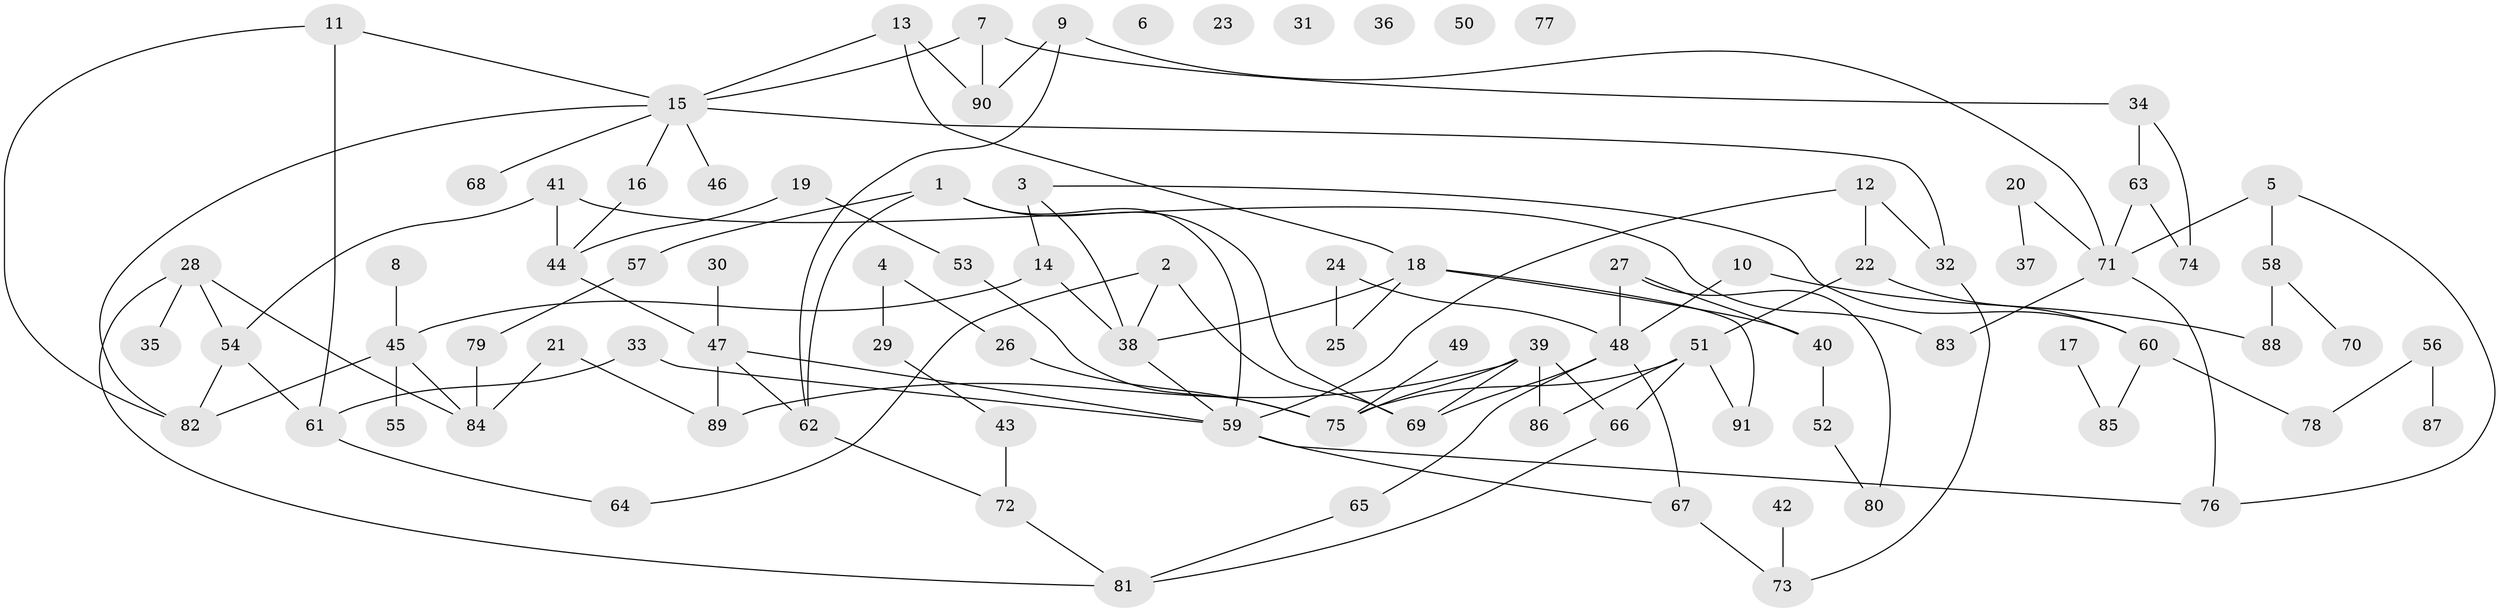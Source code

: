 // Generated by graph-tools (version 1.1) at 2025/25/03/09/25 03:25:15]
// undirected, 91 vertices, 122 edges
graph export_dot {
graph [start="1"]
  node [color=gray90,style=filled];
  1;
  2;
  3;
  4;
  5;
  6;
  7;
  8;
  9;
  10;
  11;
  12;
  13;
  14;
  15;
  16;
  17;
  18;
  19;
  20;
  21;
  22;
  23;
  24;
  25;
  26;
  27;
  28;
  29;
  30;
  31;
  32;
  33;
  34;
  35;
  36;
  37;
  38;
  39;
  40;
  41;
  42;
  43;
  44;
  45;
  46;
  47;
  48;
  49;
  50;
  51;
  52;
  53;
  54;
  55;
  56;
  57;
  58;
  59;
  60;
  61;
  62;
  63;
  64;
  65;
  66;
  67;
  68;
  69;
  70;
  71;
  72;
  73;
  74;
  75;
  76;
  77;
  78;
  79;
  80;
  81;
  82;
  83;
  84;
  85;
  86;
  87;
  88;
  89;
  90;
  91;
  1 -- 57;
  1 -- 59;
  1 -- 62;
  1 -- 69;
  2 -- 38;
  2 -- 64;
  2 -- 69;
  3 -- 14;
  3 -- 38;
  3 -- 60;
  4 -- 26;
  4 -- 29;
  5 -- 58;
  5 -- 71;
  5 -- 76;
  7 -- 15;
  7 -- 34;
  7 -- 90;
  8 -- 45;
  9 -- 62;
  9 -- 71;
  9 -- 90;
  10 -- 48;
  10 -- 88;
  11 -- 15;
  11 -- 61;
  11 -- 82;
  12 -- 22;
  12 -- 32;
  12 -- 59;
  13 -- 15;
  13 -- 18;
  13 -- 90;
  14 -- 38;
  14 -- 45;
  15 -- 16;
  15 -- 32;
  15 -- 46;
  15 -- 68;
  15 -- 82;
  16 -- 44;
  17 -- 85;
  18 -- 25;
  18 -- 38;
  18 -- 40;
  18 -- 91;
  19 -- 44;
  19 -- 53;
  20 -- 37;
  20 -- 71;
  21 -- 84;
  21 -- 89;
  22 -- 51;
  22 -- 60;
  24 -- 25;
  24 -- 48;
  26 -- 75;
  27 -- 40;
  27 -- 48;
  27 -- 80;
  28 -- 35;
  28 -- 54;
  28 -- 81;
  28 -- 84;
  29 -- 43;
  30 -- 47;
  32 -- 73;
  33 -- 59;
  33 -- 61;
  34 -- 63;
  34 -- 74;
  38 -- 59;
  39 -- 66;
  39 -- 69;
  39 -- 75;
  39 -- 86;
  39 -- 89;
  40 -- 52;
  41 -- 44;
  41 -- 54;
  41 -- 83;
  42 -- 73;
  43 -- 72;
  44 -- 47;
  45 -- 55;
  45 -- 82;
  45 -- 84;
  47 -- 59;
  47 -- 62;
  47 -- 89;
  48 -- 65;
  48 -- 67;
  48 -- 69;
  49 -- 75;
  51 -- 66;
  51 -- 75;
  51 -- 86;
  51 -- 91;
  52 -- 80;
  53 -- 75;
  54 -- 61;
  54 -- 82;
  56 -- 78;
  56 -- 87;
  57 -- 79;
  58 -- 70;
  58 -- 88;
  59 -- 67;
  59 -- 76;
  60 -- 78;
  60 -- 85;
  61 -- 64;
  62 -- 72;
  63 -- 71;
  63 -- 74;
  65 -- 81;
  66 -- 81;
  67 -- 73;
  71 -- 76;
  71 -- 83;
  72 -- 81;
  79 -- 84;
}
